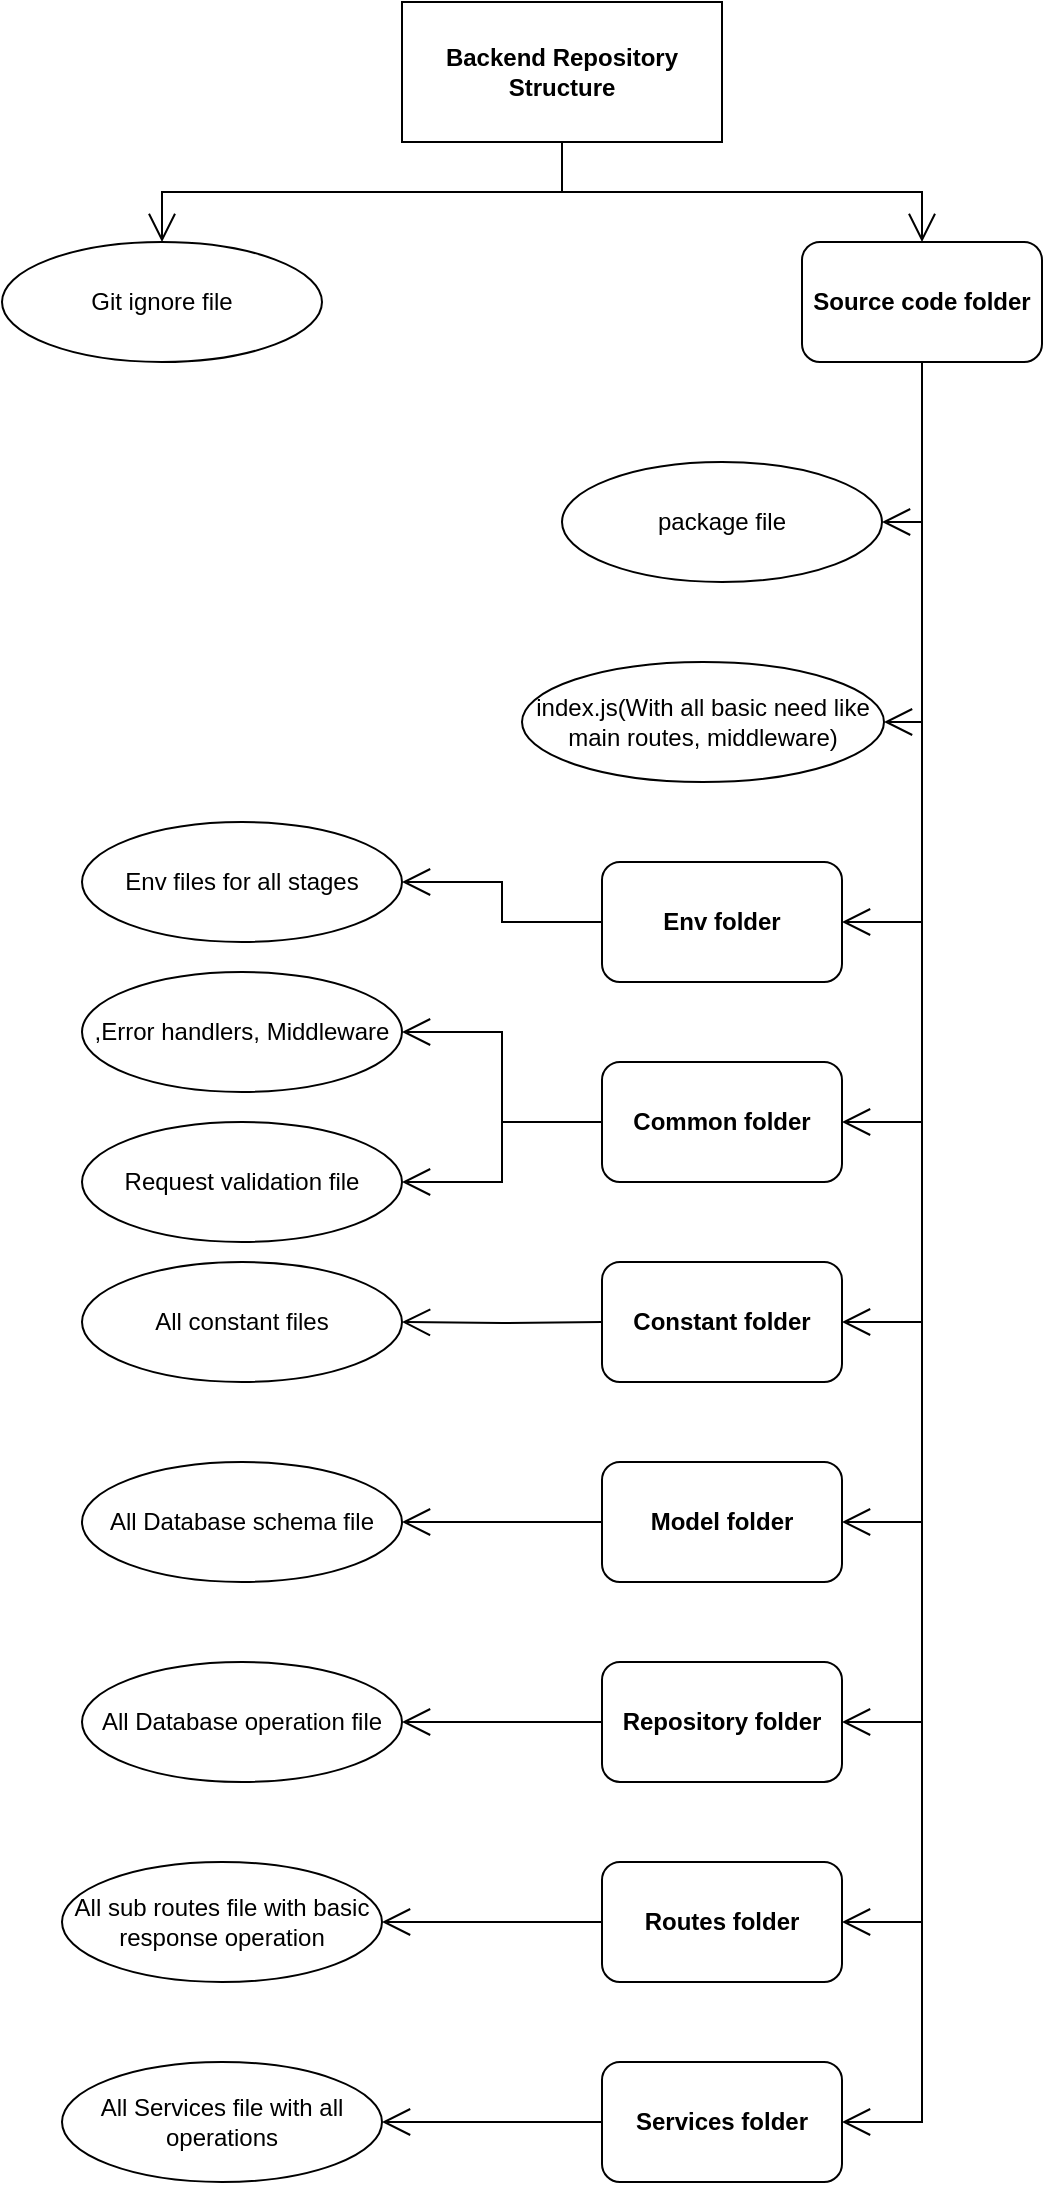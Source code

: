 <mxfile version="15.5.0" type="github"><diagram id="eMMpDyjA__f2HOfhC1LL" name="Page-1"><mxGraphModel dx="1006" dy="660" grid="1" gridSize="10" guides="1" tooltips="1" connect="1" arrows="1" fold="1" page="1" pageScale="1" pageWidth="827" pageHeight="1169" math="0" shadow="0"><root><mxCell id="0"/><mxCell id="1" parent="0"/><mxCell id="GopLjaf-cv0VMgzEFrlF-1" value="Backend Repository Structure" style="rounded=0;whiteSpace=wrap;html=1;fontStyle=1" vertex="1" parent="1"><mxGeometry x="320" y="40" width="160" height="70" as="geometry"/></mxCell><mxCell id="GopLjaf-cv0VMgzEFrlF-3" value="&lt;b&gt;Source code folder&lt;/b&gt;" style="rounded=1;whiteSpace=wrap;html=1;" vertex="1" parent="1"><mxGeometry x="520" y="160" width="120" height="60" as="geometry"/></mxCell><mxCell id="GopLjaf-cv0VMgzEFrlF-4" value="Git ignore file" style="ellipse;whiteSpace=wrap;html=1;" vertex="1" parent="1"><mxGeometry x="120" y="160" width="160" height="60" as="geometry"/></mxCell><mxCell id="GopLjaf-cv0VMgzEFrlF-5" value="package file" style="ellipse;whiteSpace=wrap;html=1;" vertex="1" parent="1"><mxGeometry x="400" y="270" width="160" height="60" as="geometry"/></mxCell><mxCell id="GopLjaf-cv0VMgzEFrlF-6" value="index.js(With all basic need like main routes, middleware)" style="ellipse;whiteSpace=wrap;html=1;" vertex="1" parent="1"><mxGeometry x="380" y="370" width="181" height="60" as="geometry"/></mxCell><mxCell id="GopLjaf-cv0VMgzEFrlF-8" value="&lt;b&gt;Env folder&lt;/b&gt;" style="rounded=1;whiteSpace=wrap;html=1;" vertex="1" parent="1"><mxGeometry x="420" y="470" width="120" height="60" as="geometry"/></mxCell><mxCell id="GopLjaf-cv0VMgzEFrlF-9" value="&lt;b&gt;Common folder&lt;/b&gt;" style="rounded=1;whiteSpace=wrap;html=1;" vertex="1" parent="1"><mxGeometry x="420" y="570" width="120" height="60" as="geometry"/></mxCell><mxCell id="GopLjaf-cv0VMgzEFrlF-10" value="&lt;b&gt;Constant folder&lt;/b&gt;" style="rounded=1;whiteSpace=wrap;html=1;" vertex="1" parent="1"><mxGeometry x="420" y="670" width="120" height="60" as="geometry"/></mxCell><mxCell id="GopLjaf-cv0VMgzEFrlF-11" value="&lt;b&gt;Model folder&lt;br&gt;&lt;/b&gt;" style="rounded=1;whiteSpace=wrap;html=1;" vertex="1" parent="1"><mxGeometry x="420" y="770" width="120" height="60" as="geometry"/></mxCell><mxCell id="GopLjaf-cv0VMgzEFrlF-12" value="&lt;b&gt;Repository folder&lt;/b&gt;" style="rounded=1;whiteSpace=wrap;html=1;" vertex="1" parent="1"><mxGeometry x="420" y="870" width="120" height="60" as="geometry"/></mxCell><mxCell id="GopLjaf-cv0VMgzEFrlF-13" value="&lt;b&gt;Routes folder&lt;/b&gt;" style="rounded=1;whiteSpace=wrap;html=1;" vertex="1" parent="1"><mxGeometry x="420" y="970" width="120" height="60" as="geometry"/></mxCell><mxCell id="GopLjaf-cv0VMgzEFrlF-14" value="&lt;b&gt;Services folder&lt;/b&gt;" style="rounded=1;whiteSpace=wrap;html=1;" vertex="1" parent="1"><mxGeometry x="420" y="1070" width="120" height="60" as="geometry"/></mxCell><mxCell id="GopLjaf-cv0VMgzEFrlF-15" value="Env files for all stages" style="ellipse;whiteSpace=wrap;html=1;" vertex="1" parent="1"><mxGeometry x="160" y="450" width="160" height="60" as="geometry"/></mxCell><mxCell id="GopLjaf-cv0VMgzEFrlF-16" value=",Error handlers, Middleware" style="ellipse;whiteSpace=wrap;html=1;" vertex="1" parent="1"><mxGeometry x="160" y="525" width="160" height="60" as="geometry"/></mxCell><mxCell id="GopLjaf-cv0VMgzEFrlF-17" value="Request validation file" style="ellipse;whiteSpace=wrap;html=1;" vertex="1" parent="1"><mxGeometry x="160" y="600" width="160" height="60" as="geometry"/></mxCell><mxCell id="GopLjaf-cv0VMgzEFrlF-18" value="All constant files" style="ellipse;whiteSpace=wrap;html=1;" vertex="1" parent="1"><mxGeometry x="160" y="670" width="160" height="60" as="geometry"/></mxCell><mxCell id="GopLjaf-cv0VMgzEFrlF-19" value="All Database schema file" style="ellipse;whiteSpace=wrap;html=1;" vertex="1" parent="1"><mxGeometry x="160" y="770" width="160" height="60" as="geometry"/></mxCell><mxCell id="GopLjaf-cv0VMgzEFrlF-20" value="All Database operation file" style="ellipse;whiteSpace=wrap;html=1;" vertex="1" parent="1"><mxGeometry x="160" y="870" width="160" height="60" as="geometry"/></mxCell><mxCell id="GopLjaf-cv0VMgzEFrlF-21" value="All sub routes file with basic response operation" style="ellipse;whiteSpace=wrap;html=1;" vertex="1" parent="1"><mxGeometry x="150" y="970" width="160" height="60" as="geometry"/></mxCell><mxCell id="GopLjaf-cv0VMgzEFrlF-22" value="All Services file with all operations" style="ellipse;whiteSpace=wrap;html=1;" vertex="1" parent="1"><mxGeometry x="150" y="1070" width="160" height="60" as="geometry"/></mxCell><mxCell id="GopLjaf-cv0VMgzEFrlF-23" value="" style="endArrow=open;endFill=1;endSize=12;html=1;rounded=0;edgeStyle=orthogonalEdgeStyle;exitX=0.5;exitY=1;exitDx=0;exitDy=0;entryX=0.5;entryY=0;entryDx=0;entryDy=0;" edge="1" parent="1" source="GopLjaf-cv0VMgzEFrlF-1" target="GopLjaf-cv0VMgzEFrlF-3"><mxGeometry width="160" relative="1" as="geometry"><mxPoint x="350" y="330" as="sourcePoint"/><mxPoint x="470" y="660" as="targetPoint"/></mxGeometry></mxCell><mxCell id="GopLjaf-cv0VMgzEFrlF-24" value="" style="endArrow=open;endFill=1;endSize=12;html=1;rounded=0;edgeStyle=orthogonalEdgeStyle;exitX=0.5;exitY=1;exitDx=0;exitDy=0;entryX=0.5;entryY=0;entryDx=0;entryDy=0;" edge="1" parent="1" source="GopLjaf-cv0VMgzEFrlF-1" target="GopLjaf-cv0VMgzEFrlF-4"><mxGeometry width="160" relative="1" as="geometry"><mxPoint x="410" y="120" as="sourcePoint"/><mxPoint x="590" y="170" as="targetPoint"/></mxGeometry></mxCell><mxCell id="GopLjaf-cv0VMgzEFrlF-25" value="" style="endArrow=open;endFill=1;endSize=12;html=1;rounded=0;edgeStyle=orthogonalEdgeStyle;exitX=0.5;exitY=1;exitDx=0;exitDy=0;entryX=1;entryY=0.5;entryDx=0;entryDy=0;" edge="1" parent="1" source="GopLjaf-cv0VMgzEFrlF-3" target="GopLjaf-cv0VMgzEFrlF-5"><mxGeometry width="160" relative="1" as="geometry"><mxPoint x="420" y="130" as="sourcePoint"/><mxPoint x="600" y="180" as="targetPoint"/></mxGeometry></mxCell><mxCell id="GopLjaf-cv0VMgzEFrlF-26" value="" style="endArrow=open;endFill=1;endSize=12;html=1;rounded=0;edgeStyle=orthogonalEdgeStyle;entryX=1;entryY=0.5;entryDx=0;entryDy=0;" edge="1" parent="1" target="GopLjaf-cv0VMgzEFrlF-6"><mxGeometry width="160" relative="1" as="geometry"><mxPoint x="580" y="220" as="sourcePoint"/><mxPoint x="570" y="310" as="targetPoint"/><Array as="points"><mxPoint x="580" y="400"/></Array></mxGeometry></mxCell><mxCell id="GopLjaf-cv0VMgzEFrlF-27" value="" style="endArrow=open;endFill=1;endSize=12;html=1;rounded=0;edgeStyle=orthogonalEdgeStyle;exitX=0.5;exitY=1;exitDx=0;exitDy=0;entryX=1;entryY=0.5;entryDx=0;entryDy=0;" edge="1" parent="1" source="GopLjaf-cv0VMgzEFrlF-3" target="GopLjaf-cv0VMgzEFrlF-8"><mxGeometry width="160" relative="1" as="geometry"><mxPoint x="600" y="240" as="sourcePoint"/><mxPoint x="580" y="320" as="targetPoint"/></mxGeometry></mxCell><mxCell id="GopLjaf-cv0VMgzEFrlF-28" value="" style="endArrow=open;endFill=1;endSize=12;html=1;rounded=0;edgeStyle=orthogonalEdgeStyle;entryX=1;entryY=0.5;entryDx=0;entryDy=0;" edge="1" parent="1" target="GopLjaf-cv0VMgzEFrlF-9"><mxGeometry width="160" relative="1" as="geometry"><mxPoint x="580" y="220" as="sourcePoint"/><mxPoint x="550" y="510" as="targetPoint"/><Array as="points"><mxPoint x="580" y="600"/></Array></mxGeometry></mxCell><mxCell id="GopLjaf-cv0VMgzEFrlF-29" value="" style="endArrow=open;endFill=1;endSize=12;html=1;rounded=0;edgeStyle=orthogonalEdgeStyle;entryX=1;entryY=0.5;entryDx=0;entryDy=0;" edge="1" parent="1" target="GopLjaf-cv0VMgzEFrlF-10"><mxGeometry width="160" relative="1" as="geometry"><mxPoint x="580" y="220" as="sourcePoint"/><mxPoint x="550" y="610" as="targetPoint"/><Array as="points"><mxPoint x="580" y="700"/></Array></mxGeometry></mxCell><mxCell id="GopLjaf-cv0VMgzEFrlF-30" value="" style="endArrow=open;endFill=1;endSize=12;html=1;rounded=0;edgeStyle=orthogonalEdgeStyle;entryX=1;entryY=0.5;entryDx=0;entryDy=0;exitX=0.5;exitY=1;exitDx=0;exitDy=0;" edge="1" parent="1" source="GopLjaf-cv0VMgzEFrlF-3" target="GopLjaf-cv0VMgzEFrlF-11"><mxGeometry width="160" relative="1" as="geometry"><mxPoint x="590" y="230" as="sourcePoint"/><mxPoint x="550" y="710" as="targetPoint"/><Array as="points"><mxPoint x="580" y="800"/></Array></mxGeometry></mxCell><mxCell id="GopLjaf-cv0VMgzEFrlF-31" value="" style="endArrow=open;endFill=1;endSize=12;html=1;rounded=0;edgeStyle=orthogonalEdgeStyle;entryX=1;entryY=0.5;entryDx=0;entryDy=0;exitX=0.5;exitY=1;exitDx=0;exitDy=0;" edge="1" parent="1" source="GopLjaf-cv0VMgzEFrlF-3" target="GopLjaf-cv0VMgzEFrlF-12"><mxGeometry width="160" relative="1" as="geometry"><mxPoint x="600" y="240" as="sourcePoint"/><mxPoint x="560" y="720" as="targetPoint"/><Array as="points"><mxPoint x="580" y="900"/></Array></mxGeometry></mxCell><mxCell id="GopLjaf-cv0VMgzEFrlF-33" value="" style="endArrow=open;endFill=1;endSize=12;html=1;rounded=0;edgeStyle=orthogonalEdgeStyle;entryX=1;entryY=0.5;entryDx=0;entryDy=0;exitX=0.5;exitY=1;exitDx=0;exitDy=0;" edge="1" parent="1" source="GopLjaf-cv0VMgzEFrlF-3" target="GopLjaf-cv0VMgzEFrlF-13"><mxGeometry width="160" relative="1" as="geometry"><mxPoint x="620" y="260" as="sourcePoint"/><mxPoint x="580" y="740" as="targetPoint"/><Array as="points"><mxPoint x="580" y="1000"/></Array></mxGeometry></mxCell><mxCell id="GopLjaf-cv0VMgzEFrlF-34" value="" style="endArrow=open;endFill=1;endSize=12;html=1;rounded=0;edgeStyle=orthogonalEdgeStyle;entryX=1;entryY=0.5;entryDx=0;entryDy=0;exitX=0.5;exitY=1;exitDx=0;exitDy=0;" edge="1" parent="1" source="GopLjaf-cv0VMgzEFrlF-3" target="GopLjaf-cv0VMgzEFrlF-14"><mxGeometry width="160" relative="1" as="geometry"><mxPoint x="630" y="270" as="sourcePoint"/><mxPoint x="590" y="750" as="targetPoint"/><Array as="points"><mxPoint x="580" y="1100"/></Array></mxGeometry></mxCell><mxCell id="GopLjaf-cv0VMgzEFrlF-36" value="" style="endArrow=open;endFill=1;endSize=12;html=1;rounded=0;edgeStyle=orthogonalEdgeStyle;exitX=0;exitY=0.5;exitDx=0;exitDy=0;entryX=1;entryY=0.5;entryDx=0;entryDy=0;" edge="1" parent="1" source="GopLjaf-cv0VMgzEFrlF-8" target="GopLjaf-cv0VMgzEFrlF-15"><mxGeometry width="160" relative="1" as="geometry"><mxPoint x="390" y="490" as="sourcePoint"/><mxPoint x="550" y="490" as="targetPoint"/></mxGeometry></mxCell><mxCell id="GopLjaf-cv0VMgzEFrlF-37" value="" style="endArrow=open;endFill=1;endSize=12;html=1;rounded=0;edgeStyle=orthogonalEdgeStyle;exitX=0;exitY=0.5;exitDx=0;exitDy=0;entryX=1;entryY=0.5;entryDx=0;entryDy=0;" edge="1" parent="1" source="GopLjaf-cv0VMgzEFrlF-9" target="GopLjaf-cv0VMgzEFrlF-16"><mxGeometry width="160" relative="1" as="geometry"><mxPoint x="430" y="510" as="sourcePoint"/><mxPoint x="330" y="490" as="targetPoint"/></mxGeometry></mxCell><mxCell id="GopLjaf-cv0VMgzEFrlF-38" value="" style="endArrow=open;endFill=1;endSize=12;html=1;rounded=0;edgeStyle=orthogonalEdgeStyle;exitX=0;exitY=0.5;exitDx=0;exitDy=0;entryX=1;entryY=0.5;entryDx=0;entryDy=0;" edge="1" parent="1" source="GopLjaf-cv0VMgzEFrlF-9" target="GopLjaf-cv0VMgzEFrlF-17"><mxGeometry width="160" relative="1" as="geometry"><mxPoint x="440" y="520" as="sourcePoint"/><mxPoint x="340" y="500" as="targetPoint"/></mxGeometry></mxCell><mxCell id="GopLjaf-cv0VMgzEFrlF-39" value="" style="endArrow=open;endFill=1;endSize=12;html=1;rounded=0;edgeStyle=orthogonalEdgeStyle;entryX=1;entryY=0.5;entryDx=0;entryDy=0;" edge="1" parent="1" target="GopLjaf-cv0VMgzEFrlF-18"><mxGeometry width="160" relative="1" as="geometry"><mxPoint x="420" y="700" as="sourcePoint"/><mxPoint x="330" y="640" as="targetPoint"/></mxGeometry></mxCell><mxCell id="GopLjaf-cv0VMgzEFrlF-40" value="" style="endArrow=open;endFill=1;endSize=12;html=1;rounded=0;edgeStyle=orthogonalEdgeStyle;entryX=1;entryY=0.5;entryDx=0;entryDy=0;exitX=0;exitY=0.5;exitDx=0;exitDy=0;" edge="1" parent="1" source="GopLjaf-cv0VMgzEFrlF-11" target="GopLjaf-cv0VMgzEFrlF-19"><mxGeometry width="160" relative="1" as="geometry"><mxPoint x="430" y="710" as="sourcePoint"/><mxPoint x="330" y="710" as="targetPoint"/></mxGeometry></mxCell><mxCell id="GopLjaf-cv0VMgzEFrlF-41" value="" style="endArrow=open;endFill=1;endSize=12;html=1;rounded=0;edgeStyle=orthogonalEdgeStyle;entryX=1;entryY=0.5;entryDx=0;entryDy=0;exitX=0;exitY=0.5;exitDx=0;exitDy=0;" edge="1" parent="1" source="GopLjaf-cv0VMgzEFrlF-12" target="GopLjaf-cv0VMgzEFrlF-20"><mxGeometry width="160" relative="1" as="geometry"><mxPoint x="430" y="810" as="sourcePoint"/><mxPoint x="330" y="810" as="targetPoint"/></mxGeometry></mxCell><mxCell id="GopLjaf-cv0VMgzEFrlF-42" value="" style="endArrow=open;endFill=1;endSize=12;html=1;rounded=0;edgeStyle=orthogonalEdgeStyle;entryX=1;entryY=0.5;entryDx=0;entryDy=0;exitX=0;exitY=0.5;exitDx=0;exitDy=0;" edge="1" parent="1" source="GopLjaf-cv0VMgzEFrlF-13" target="GopLjaf-cv0VMgzEFrlF-21"><mxGeometry width="160" relative="1" as="geometry"><mxPoint x="410" y="1000" as="sourcePoint"/><mxPoint x="330" y="910" as="targetPoint"/></mxGeometry></mxCell><mxCell id="GopLjaf-cv0VMgzEFrlF-43" value="" style="endArrow=open;endFill=1;endSize=12;html=1;rounded=0;edgeStyle=orthogonalEdgeStyle;entryX=1;entryY=0.5;entryDx=0;entryDy=0;exitX=0;exitY=0.5;exitDx=0;exitDy=0;" edge="1" parent="1" source="GopLjaf-cv0VMgzEFrlF-14" target="GopLjaf-cv0VMgzEFrlF-22"><mxGeometry width="160" relative="1" as="geometry"><mxPoint x="430" y="1010" as="sourcePoint"/><mxPoint x="320" y="1010" as="targetPoint"/></mxGeometry></mxCell></root></mxGraphModel></diagram></mxfile>